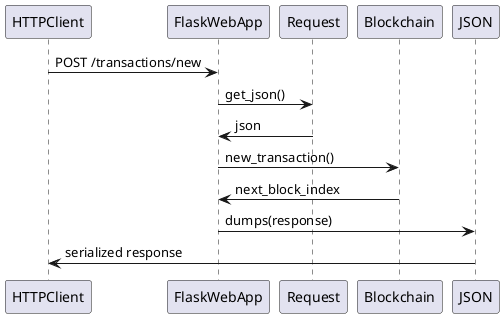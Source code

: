 @startuml
HTTPClient -> FlaskWebApp: POST /transactions/new
FlaskWebApp -> Request: get_json()
Request -> FlaskWebApp: json
FlaskWebApp -> Blockchain: new_transaction()
Blockchain -> FlaskWebApp: next_block_index
FlaskWebApp -> JSON: dumps(response)
JSON -> HTTPClient: serialized response
@enduml
